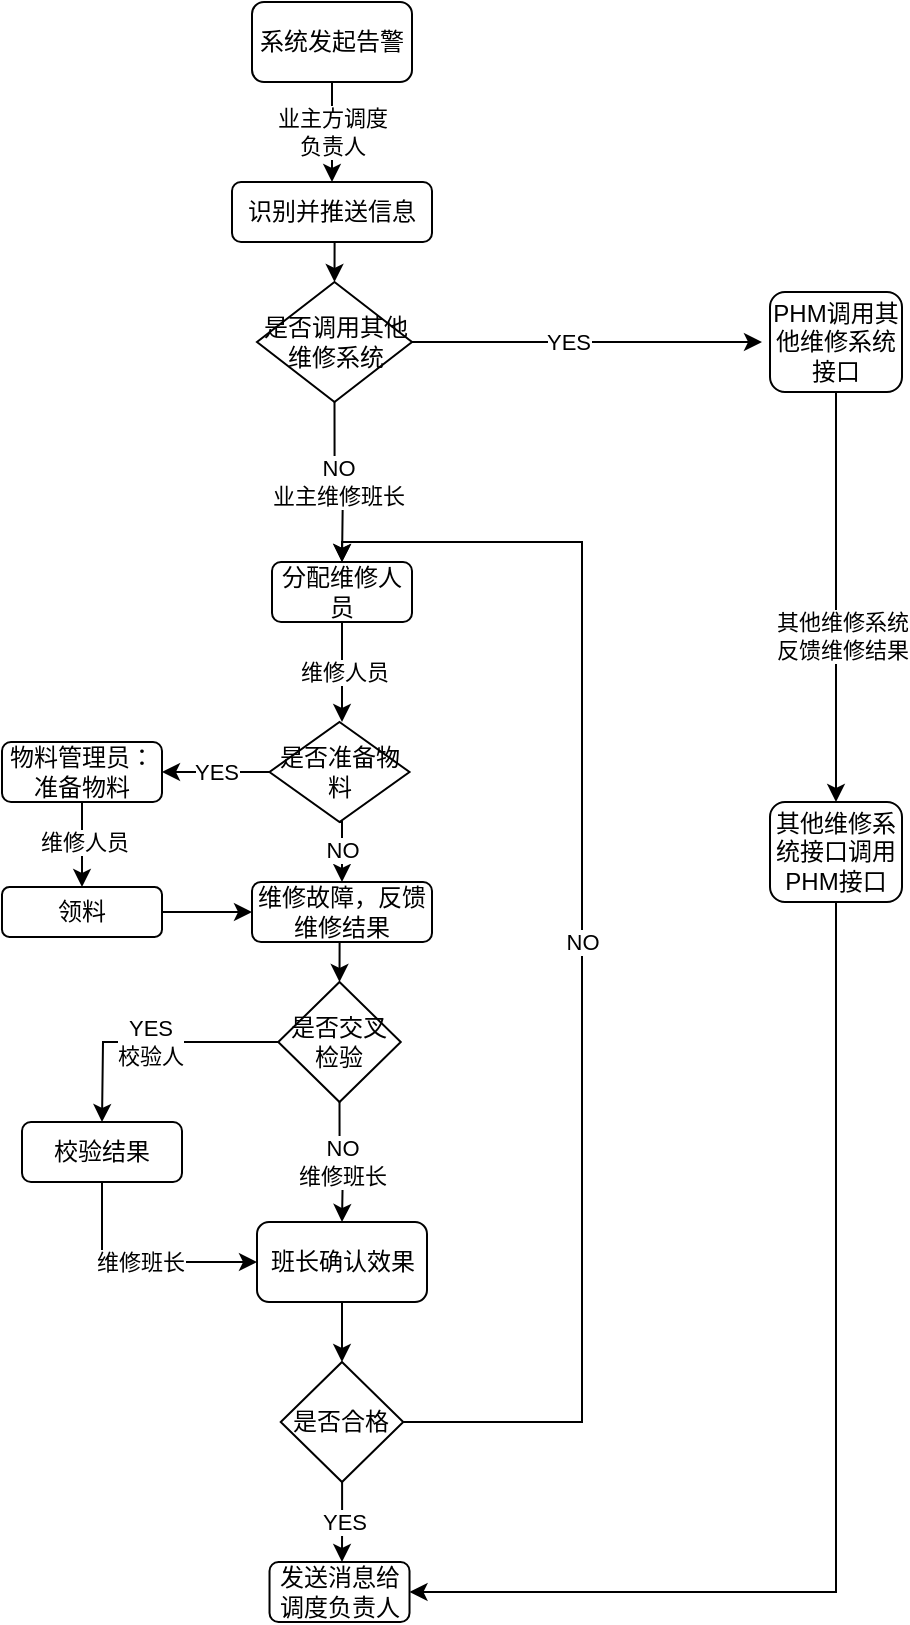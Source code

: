<mxfile version="14.2.9" type="github">
  <diagram id="C5RBs43oDa-KdzZeNtuy" name="Page-1">
    <mxGraphModel dx="1038" dy="548" grid="1" gridSize="10" guides="1" tooltips="1" connect="1" arrows="1" fold="1" page="1" pageScale="1" pageWidth="827" pageHeight="1169" math="0" shadow="0">
      <root>
        <mxCell id="WIyWlLk6GJQsqaUBKTNV-0" />
        <mxCell id="WIyWlLk6GJQsqaUBKTNV-1" parent="WIyWlLk6GJQsqaUBKTNV-0" />
        <mxCell id="tQ_BmDDoMwFocFlw3b7p-0" value="系统发起告警" style="rounded=1;whiteSpace=wrap;html=1;" vertex="1" parent="WIyWlLk6GJQsqaUBKTNV-1">
          <mxGeometry x="155" y="10" width="80" height="40" as="geometry" />
        </mxCell>
        <mxCell id="tQ_BmDDoMwFocFlw3b7p-27" value="维修人员" style="edgeStyle=orthogonalEdgeStyle;rounded=0;orthogonalLoop=1;jettySize=auto;html=1;exitX=0.5;exitY=1;exitDx=0;exitDy=0;" edge="1" parent="WIyWlLk6GJQsqaUBKTNV-1" source="tQ_BmDDoMwFocFlw3b7p-3">
          <mxGeometry relative="1" as="geometry">
            <mxPoint x="200" y="370" as="targetPoint" />
          </mxGeometry>
        </mxCell>
        <mxCell id="tQ_BmDDoMwFocFlw3b7p-3" value="分配维修人员" style="rounded=1;whiteSpace=wrap;html=1;" vertex="1" parent="WIyWlLk6GJQsqaUBKTNV-1">
          <mxGeometry x="165" y="290" width="70" height="30" as="geometry" />
        </mxCell>
        <mxCell id="tQ_BmDDoMwFocFlw3b7p-7" style="edgeStyle=orthogonalEdgeStyle;rounded=0;orthogonalLoop=1;jettySize=auto;html=1;exitX=0.5;exitY=1;exitDx=0;exitDy=0;" edge="1" parent="WIyWlLk6GJQsqaUBKTNV-1">
          <mxGeometry relative="1" as="geometry">
            <mxPoint x="320" y="440" as="sourcePoint" />
            <mxPoint x="320" y="440" as="targetPoint" />
          </mxGeometry>
        </mxCell>
        <mxCell id="tQ_BmDDoMwFocFlw3b7p-66" style="edgeStyle=orthogonalEdgeStyle;rounded=0;orthogonalLoop=1;jettySize=auto;html=1;exitX=0.5;exitY=1;exitDx=0;exitDy=0;entryX=0.5;entryY=0;entryDx=0;entryDy=0;" edge="1" parent="WIyWlLk6GJQsqaUBKTNV-1" source="tQ_BmDDoMwFocFlw3b7p-10" target="tQ_BmDDoMwFocFlw3b7p-65">
          <mxGeometry relative="1" as="geometry" />
        </mxCell>
        <mxCell id="tQ_BmDDoMwFocFlw3b7p-10" value="&lt;span&gt;识别并推送信息&lt;/span&gt;" style="rounded=1;whiteSpace=wrap;html=1;" vertex="1" parent="WIyWlLk6GJQsqaUBKTNV-1">
          <mxGeometry x="145" y="100" width="100" height="30" as="geometry" />
        </mxCell>
        <mxCell id="tQ_BmDDoMwFocFlw3b7p-11" value="业主方调度&lt;br&gt;负责人" style="edgeStyle=orthogonalEdgeStyle;rounded=0;orthogonalLoop=1;jettySize=auto;html=1;" edge="1" parent="WIyWlLk6GJQsqaUBKTNV-1" source="tQ_BmDDoMwFocFlw3b7p-0" target="tQ_BmDDoMwFocFlw3b7p-10">
          <mxGeometry relative="1" as="geometry">
            <mxPoint x="240" y="100" as="sourcePoint" />
            <mxPoint x="360" y="100" as="targetPoint" />
            <Array as="points">
              <mxPoint x="200" y="120" />
            </Array>
            <mxPoint as="offset" />
          </mxGeometry>
        </mxCell>
        <mxCell id="tQ_BmDDoMwFocFlw3b7p-29" value="NO&lt;br&gt;维修班长" style="edgeStyle=orthogonalEdgeStyle;rounded=0;orthogonalLoop=1;jettySize=auto;html=1;exitX=0.5;exitY=1;exitDx=0;exitDy=0;" edge="1" parent="WIyWlLk6GJQsqaUBKTNV-1" source="tQ_BmDDoMwFocFlw3b7p-51">
          <mxGeometry x="0.008" relative="1" as="geometry">
            <mxPoint x="208.76" y="555" as="sourcePoint" />
            <mxPoint x="200" y="620" as="targetPoint" />
            <mxPoint as="offset" />
          </mxGeometry>
        </mxCell>
        <mxCell id="tQ_BmDDoMwFocFlw3b7p-53" style="edgeStyle=orthogonalEdgeStyle;rounded=0;orthogonalLoop=1;jettySize=auto;html=1;exitX=0.5;exitY=1;exitDx=0;exitDy=0;entryX=0.5;entryY=0;entryDx=0;entryDy=0;" edge="1" parent="WIyWlLk6GJQsqaUBKTNV-1" source="tQ_BmDDoMwFocFlw3b7p-19" target="tQ_BmDDoMwFocFlw3b7p-51">
          <mxGeometry relative="1" as="geometry" />
        </mxCell>
        <mxCell id="tQ_BmDDoMwFocFlw3b7p-19" value="维修故障，反馈维修结果" style="rounded=1;whiteSpace=wrap;html=1;" vertex="1" parent="WIyWlLk6GJQsqaUBKTNV-1">
          <mxGeometry x="155" y="450" width="90" height="30" as="geometry" />
        </mxCell>
        <mxCell id="tQ_BmDDoMwFocFlw3b7p-36" value="NO" style="edgeStyle=orthogonalEdgeStyle;rounded=0;orthogonalLoop=1;jettySize=auto;html=1;entryX=0.5;entryY=0;entryDx=0;entryDy=0;exitX=1;exitY=0.5;exitDx=0;exitDy=0;" edge="1" parent="WIyWlLk6GJQsqaUBKTNV-1" source="tQ_BmDDoMwFocFlw3b7p-60" target="tQ_BmDDoMwFocFlw3b7p-3">
          <mxGeometry relative="1" as="geometry">
            <mxPoint x="200" y="280" as="targetPoint" />
            <mxPoint x="231.25" y="640" as="sourcePoint" />
            <Array as="points">
              <mxPoint x="320" y="720" />
              <mxPoint x="320" y="280" />
              <mxPoint x="200" y="280" />
            </Array>
          </mxGeometry>
        </mxCell>
        <mxCell id="tQ_BmDDoMwFocFlw3b7p-42" value="NO" style="edgeStyle=orthogonalEdgeStyle;rounded=0;orthogonalLoop=1;jettySize=auto;html=1;exitX=0.5;exitY=1;exitDx=0;exitDy=0;entryX=0.5;entryY=0;entryDx=0;entryDy=0;" edge="1" parent="WIyWlLk6GJQsqaUBKTNV-1" source="tQ_BmDDoMwFocFlw3b7p-40" target="tQ_BmDDoMwFocFlw3b7p-19">
          <mxGeometry relative="1" as="geometry" />
        </mxCell>
        <mxCell id="tQ_BmDDoMwFocFlw3b7p-43" value="YES" style="edgeStyle=orthogonalEdgeStyle;rounded=0;orthogonalLoop=1;jettySize=auto;html=1;exitX=0;exitY=0.5;exitDx=0;exitDy=0;" edge="1" parent="WIyWlLk6GJQsqaUBKTNV-1" source="tQ_BmDDoMwFocFlw3b7p-40" target="tQ_BmDDoMwFocFlw3b7p-44">
          <mxGeometry relative="1" as="geometry">
            <mxPoint x="60" y="400" as="targetPoint" />
          </mxGeometry>
        </mxCell>
        <mxCell id="tQ_BmDDoMwFocFlw3b7p-40" value="是否准备物料" style="rhombus;whiteSpace=wrap;html=1;" vertex="1" parent="WIyWlLk6GJQsqaUBKTNV-1">
          <mxGeometry x="163.75" y="370" width="70" height="50" as="geometry" />
        </mxCell>
        <mxCell id="tQ_BmDDoMwFocFlw3b7p-45" style="edgeStyle=orthogonalEdgeStyle;rounded=0;orthogonalLoop=1;jettySize=auto;html=1;exitX=0.5;exitY=1;exitDx=0;exitDy=0;" edge="1" parent="WIyWlLk6GJQsqaUBKTNV-1" source="tQ_BmDDoMwFocFlw3b7p-44" target="tQ_BmDDoMwFocFlw3b7p-48">
          <mxGeometry relative="1" as="geometry">
            <mxPoint x="70" y="480" as="targetPoint" />
          </mxGeometry>
        </mxCell>
        <mxCell id="tQ_BmDDoMwFocFlw3b7p-46" value="维修人员" style="edgeLabel;html=1;align=center;verticalAlign=middle;resizable=0;points=[];" vertex="1" connectable="0" parent="tQ_BmDDoMwFocFlw3b7p-45">
          <mxGeometry x="-0.431" y="1" relative="1" as="geometry">
            <mxPoint y="8" as="offset" />
          </mxGeometry>
        </mxCell>
        <mxCell id="tQ_BmDDoMwFocFlw3b7p-44" value="物料管理员：准备物料" style="rounded=1;whiteSpace=wrap;html=1;" vertex="1" parent="WIyWlLk6GJQsqaUBKTNV-1">
          <mxGeometry x="30" y="380" width="80" height="30" as="geometry" />
        </mxCell>
        <mxCell id="tQ_BmDDoMwFocFlw3b7p-50" style="edgeStyle=orthogonalEdgeStyle;rounded=0;orthogonalLoop=1;jettySize=auto;html=1;entryX=0;entryY=0.5;entryDx=0;entryDy=0;" edge="1" parent="WIyWlLk6GJQsqaUBKTNV-1" source="tQ_BmDDoMwFocFlw3b7p-48" target="tQ_BmDDoMwFocFlw3b7p-19">
          <mxGeometry relative="1" as="geometry" />
        </mxCell>
        <mxCell id="tQ_BmDDoMwFocFlw3b7p-48" value="领料" style="rounded=1;whiteSpace=wrap;html=1;" vertex="1" parent="WIyWlLk6GJQsqaUBKTNV-1">
          <mxGeometry x="30" y="452.5" width="80" height="25" as="geometry" />
        </mxCell>
        <mxCell id="tQ_BmDDoMwFocFlw3b7p-56" value="YES&lt;br&gt;校验人" style="edgeStyle=orthogonalEdgeStyle;rounded=0;orthogonalLoop=1;jettySize=auto;html=1;exitX=0;exitY=0.5;exitDx=0;exitDy=0;" edge="1" parent="WIyWlLk6GJQsqaUBKTNV-1" source="tQ_BmDDoMwFocFlw3b7p-51">
          <mxGeometry relative="1" as="geometry">
            <mxPoint x="80" y="570" as="targetPoint" />
          </mxGeometry>
        </mxCell>
        <mxCell id="tQ_BmDDoMwFocFlw3b7p-51" value="是否交叉检验" style="rhombus;whiteSpace=wrap;html=1;" vertex="1" parent="WIyWlLk6GJQsqaUBKTNV-1">
          <mxGeometry x="168.13" y="500" width="61.25" height="60" as="geometry" />
        </mxCell>
        <mxCell id="tQ_BmDDoMwFocFlw3b7p-59" value="维修班长" style="edgeStyle=orthogonalEdgeStyle;rounded=0;orthogonalLoop=1;jettySize=auto;html=1;entryX=0;entryY=0.5;entryDx=0;entryDy=0;" edge="1" parent="WIyWlLk6GJQsqaUBKTNV-1" source="tQ_BmDDoMwFocFlw3b7p-57" target="tQ_BmDDoMwFocFlw3b7p-58">
          <mxGeometry relative="1" as="geometry">
            <Array as="points">
              <mxPoint x="80" y="640" />
            </Array>
          </mxGeometry>
        </mxCell>
        <mxCell id="tQ_BmDDoMwFocFlw3b7p-57" value="校验结果" style="rounded=1;whiteSpace=wrap;html=1;" vertex="1" parent="WIyWlLk6GJQsqaUBKTNV-1">
          <mxGeometry x="40" y="570" width="80" height="30" as="geometry" />
        </mxCell>
        <mxCell id="tQ_BmDDoMwFocFlw3b7p-61" style="edgeStyle=orthogonalEdgeStyle;rounded=0;orthogonalLoop=1;jettySize=auto;html=1;entryX=0.5;entryY=0;entryDx=0;entryDy=0;" edge="1" parent="WIyWlLk6GJQsqaUBKTNV-1" source="tQ_BmDDoMwFocFlw3b7p-58" target="tQ_BmDDoMwFocFlw3b7p-60">
          <mxGeometry relative="1" as="geometry" />
        </mxCell>
        <mxCell id="tQ_BmDDoMwFocFlw3b7p-58" value="班长确认效果" style="rounded=1;whiteSpace=wrap;html=1;" vertex="1" parent="WIyWlLk6GJQsqaUBKTNV-1">
          <mxGeometry x="157.5" y="620" width="85" height="40" as="geometry" />
        </mxCell>
        <mxCell id="tQ_BmDDoMwFocFlw3b7p-62" value="YES" style="edgeStyle=orthogonalEdgeStyle;rounded=0;orthogonalLoop=1;jettySize=auto;html=1;" edge="1" parent="WIyWlLk6GJQsqaUBKTNV-1" source="tQ_BmDDoMwFocFlw3b7p-60">
          <mxGeometry relative="1" as="geometry">
            <mxPoint x="199.995" y="790" as="targetPoint" />
          </mxGeometry>
        </mxCell>
        <mxCell id="tQ_BmDDoMwFocFlw3b7p-60" value="是否合格" style="rhombus;whiteSpace=wrap;html=1;" vertex="1" parent="WIyWlLk6GJQsqaUBKTNV-1">
          <mxGeometry x="169.37" y="690" width="61.25" height="60" as="geometry" />
        </mxCell>
        <mxCell id="tQ_BmDDoMwFocFlw3b7p-63" value="发送消息给调度负责人" style="rounded=1;whiteSpace=wrap;html=1;" vertex="1" parent="WIyWlLk6GJQsqaUBKTNV-1">
          <mxGeometry x="163.76" y="790" width="70" height="30" as="geometry" />
        </mxCell>
        <mxCell id="tQ_BmDDoMwFocFlw3b7p-67" value="NO&lt;br&gt;业主维修班长" style="edgeStyle=orthogonalEdgeStyle;rounded=0;orthogonalLoop=1;jettySize=auto;html=1;exitX=0.5;exitY=1;exitDx=0;exitDy=0;" edge="1" parent="WIyWlLk6GJQsqaUBKTNV-1" source="tQ_BmDDoMwFocFlw3b7p-65">
          <mxGeometry relative="1" as="geometry">
            <mxPoint x="200" y="290" as="targetPoint" />
          </mxGeometry>
        </mxCell>
        <mxCell id="tQ_BmDDoMwFocFlw3b7p-68" style="edgeStyle=orthogonalEdgeStyle;rounded=0;orthogonalLoop=1;jettySize=auto;html=1;" edge="1" parent="WIyWlLk6GJQsqaUBKTNV-1" source="tQ_BmDDoMwFocFlw3b7p-65">
          <mxGeometry relative="1" as="geometry">
            <mxPoint x="410" y="180" as="targetPoint" />
          </mxGeometry>
        </mxCell>
        <mxCell id="tQ_BmDDoMwFocFlw3b7p-69" value="YES" style="edgeLabel;html=1;align=center;verticalAlign=middle;resizable=0;points=[];" vertex="1" connectable="0" parent="tQ_BmDDoMwFocFlw3b7p-68">
          <mxGeometry x="-0.118" relative="1" as="geometry">
            <mxPoint as="offset" />
          </mxGeometry>
        </mxCell>
        <mxCell id="tQ_BmDDoMwFocFlw3b7p-65" value="是否调用其他维修系统" style="rhombus;whiteSpace=wrap;html=1;" vertex="1" parent="WIyWlLk6GJQsqaUBKTNV-1">
          <mxGeometry x="157.5" y="150" width="77.5" height="60" as="geometry" />
        </mxCell>
        <mxCell id="tQ_BmDDoMwFocFlw3b7p-71" style="edgeStyle=orthogonalEdgeStyle;rounded=0;orthogonalLoop=1;jettySize=auto;html=1;exitX=0.5;exitY=1;exitDx=0;exitDy=0;" edge="1" parent="WIyWlLk6GJQsqaUBKTNV-1" source="tQ_BmDDoMwFocFlw3b7p-70">
          <mxGeometry relative="1" as="geometry">
            <mxPoint x="447" y="410" as="targetPoint" />
          </mxGeometry>
        </mxCell>
        <mxCell id="tQ_BmDDoMwFocFlw3b7p-72" value="其他维修系统&lt;br&gt;反馈维修结果" style="edgeLabel;html=1;align=center;verticalAlign=middle;resizable=0;points=[];" vertex="1" connectable="0" parent="tQ_BmDDoMwFocFlw3b7p-71">
          <mxGeometry x="0.188" y="2" relative="1" as="geometry">
            <mxPoint as="offset" />
          </mxGeometry>
        </mxCell>
        <mxCell id="tQ_BmDDoMwFocFlw3b7p-70" value="PHM调用其他维修系统接口" style="rounded=1;whiteSpace=wrap;html=1;" vertex="1" parent="WIyWlLk6GJQsqaUBKTNV-1">
          <mxGeometry x="414" y="155" width="66" height="50" as="geometry" />
        </mxCell>
        <mxCell id="tQ_BmDDoMwFocFlw3b7p-74" style="edgeStyle=orthogonalEdgeStyle;rounded=0;orthogonalLoop=1;jettySize=auto;html=1;entryX=1;entryY=0.5;entryDx=0;entryDy=0;" edge="1" parent="WIyWlLk6GJQsqaUBKTNV-1" source="tQ_BmDDoMwFocFlw3b7p-73" target="tQ_BmDDoMwFocFlw3b7p-63">
          <mxGeometry relative="1" as="geometry">
            <Array as="points">
              <mxPoint x="447" y="805" />
            </Array>
          </mxGeometry>
        </mxCell>
        <mxCell id="tQ_BmDDoMwFocFlw3b7p-73" value="其他维修系统接口调用PHM接口" style="rounded=1;whiteSpace=wrap;html=1;" vertex="1" parent="WIyWlLk6GJQsqaUBKTNV-1">
          <mxGeometry x="414" y="410" width="66" height="50" as="geometry" />
        </mxCell>
      </root>
    </mxGraphModel>
  </diagram>
</mxfile>
